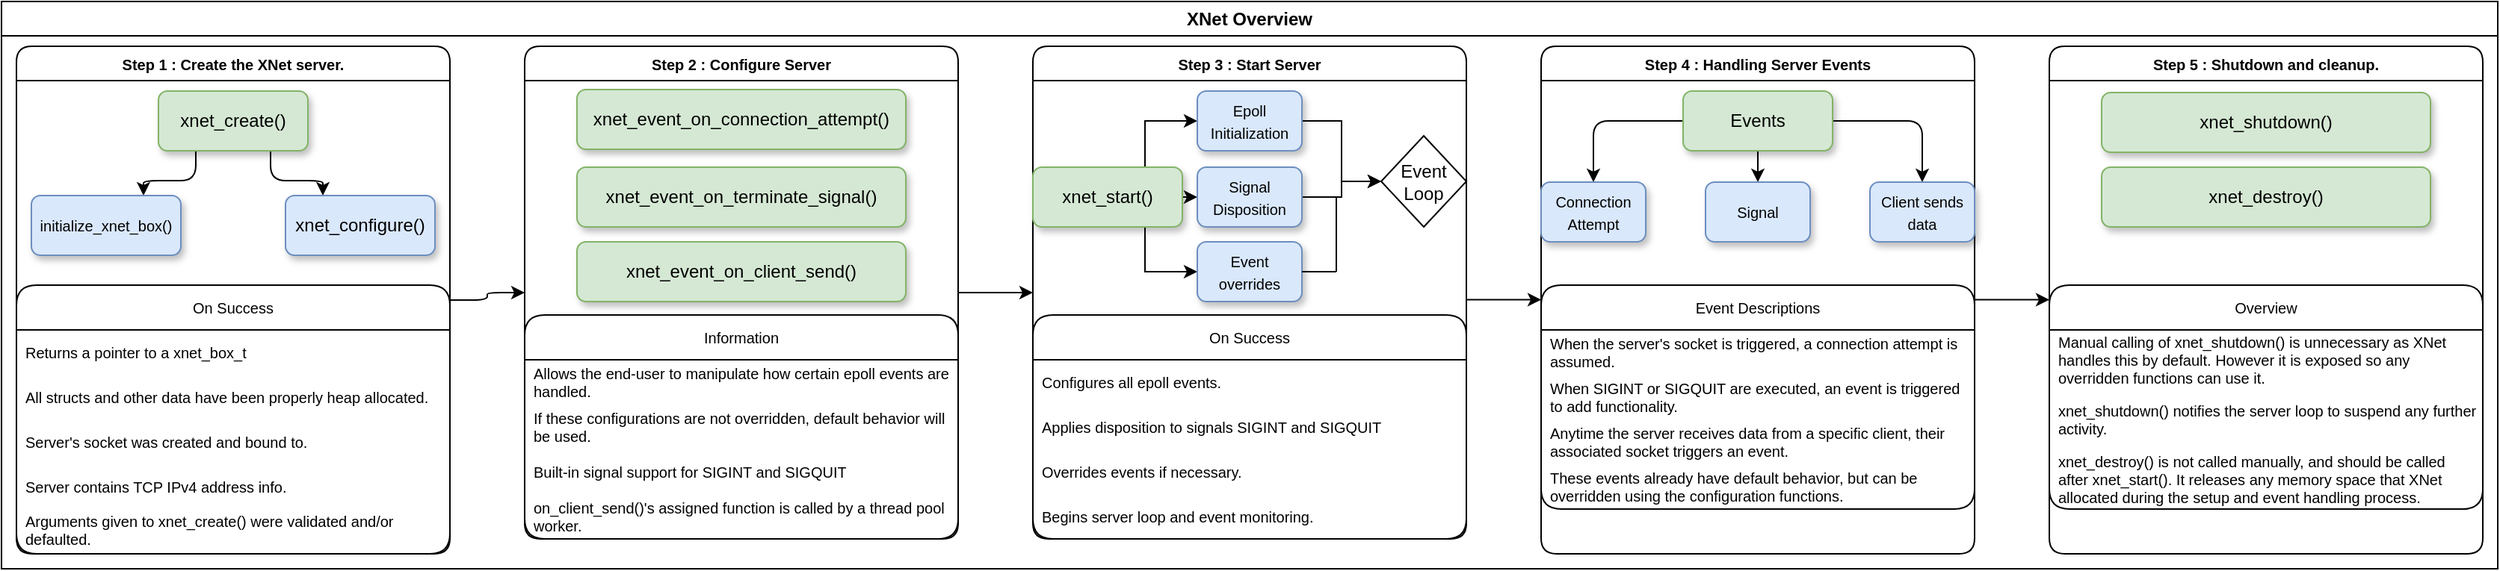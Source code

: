 <mxfile version="20.6.2" type="device"><diagram id="U3kUMdWVzxqKYm31NMez" name="Page-1"><mxGraphModel dx="2296" dy="1405" grid="1" gridSize="10" guides="1" tooltips="1" connect="1" arrows="1" fold="1" page="0" pageScale="1" pageWidth="850" pageHeight="1100" background="#ffffff" math="0" shadow="0"><root><mxCell id="0"/><mxCell id="1" parent="0"/><mxCell id="fwImOnN1tH01PNBXdMnB-1" value="XNet Overview" style="swimlane;whiteSpace=wrap;html=1;fillColor=default;strokeColor=default;swimlaneFillColor=default;collapsible=0;" parent="1" vertex="1"><mxGeometry x="-73" y="-190" width="1670" height="380" as="geometry"><mxRectangle width="140" height="30" as="alternateBounds"/></mxGeometry></mxCell><mxCell id="fwImOnN1tH01PNBXdMnB-83" style="edgeStyle=orthogonalEdgeStyle;rounded=1;orthogonalLoop=1;jettySize=auto;html=1;exitX=1;exitY=0.5;exitDx=0;exitDy=0;fontSize=10;" parent="fwImOnN1tH01PNBXdMnB-1" source="fwImOnN1tH01PNBXdMnB-35" target="fwImOnN1tH01PNBXdMnB-71" edge="1"><mxGeometry relative="1" as="geometry"/></mxCell><mxCell id="fwImOnN1tH01PNBXdMnB-35" value="Step 1 : Create the XNet server." style="swimlane;whiteSpace=wrap;html=1;rounded=1;shadow=0;glass=0;strokeColor=default;fontSize=10;fillColor=default;swimlaneLine=1;collapsible=0;" parent="fwImOnN1tH01PNBXdMnB-1" vertex="1"><mxGeometry x="10" y="30" width="290" height="340" as="geometry"><mxRectangle x="10" y="30" width="190" height="30" as="alternateBounds"/></mxGeometry></mxCell><mxCell id="fwImOnN1tH01PNBXdMnB-45" style="edgeStyle=orthogonalEdgeStyle;rounded=1;orthogonalLoop=1;jettySize=auto;html=1;exitX=0.75;exitY=1;exitDx=0;exitDy=0;entryX=0.25;entryY=0;entryDx=0;entryDy=0;fontSize=10;" parent="fwImOnN1tH01PNBXdMnB-35" source="fwImOnN1tH01PNBXdMnB-17" target="fwImOnN1tH01PNBXdMnB-20" edge="1"><mxGeometry relative="1" as="geometry"/></mxCell><mxCell id="fwImOnN1tH01PNBXdMnB-47" style="edgeStyle=orthogonalEdgeStyle;rounded=1;orthogonalLoop=1;jettySize=auto;html=1;exitX=0.25;exitY=1;exitDx=0;exitDy=0;entryX=0.75;entryY=0;entryDx=0;entryDy=0;fontSize=10;" parent="fwImOnN1tH01PNBXdMnB-35" source="fwImOnN1tH01PNBXdMnB-17" target="fwImOnN1tH01PNBXdMnB-19" edge="1"><mxGeometry relative="1" as="geometry"/></mxCell><mxCell id="fwImOnN1tH01PNBXdMnB-17" value="xnet_create()" style="whiteSpace=wrap;html=1;strokeColor=#82b366;fillColor=#d5e8d4;rounded=1;glass=0;shadow=1;" parent="fwImOnN1tH01PNBXdMnB-35" vertex="1"><mxGeometry x="95" y="30" width="100" height="40" as="geometry"/></mxCell><mxCell id="fwImOnN1tH01PNBXdMnB-19" value="&lt;font style=&quot;font-size: 10px;&quot;&gt;initialize_xnet_box()&lt;/font&gt;" style="whiteSpace=wrap;html=1;strokeColor=#6c8ebf;fillColor=#dae8fc;rounded=1;glass=0;shadow=1;" parent="fwImOnN1tH01PNBXdMnB-35" vertex="1"><mxGeometry x="10" y="100" width="100" height="40" as="geometry"/></mxCell><mxCell id="fwImOnN1tH01PNBXdMnB-20" value="xnet_configure()" style="whiteSpace=wrap;html=1;strokeColor=#6c8ebf;fillColor=#dae8fc;rounded=1;glass=0;shadow=1;" parent="fwImOnN1tH01PNBXdMnB-35" vertex="1"><mxGeometry x="180" y="100" width="100" height="40" as="geometry"/></mxCell><mxCell id="fwImOnN1tH01PNBXdMnB-65" value="On Success" style="swimlane;fontStyle=0;childLayout=stackLayout;horizontal=1;startSize=30;horizontalStack=0;resizeParent=1;resizeParentMax=0;resizeLast=0;collapsible=0;marginBottom=0;whiteSpace=wrap;html=1;rounded=1;shadow=0;glass=0;strokeColor=default;fontSize=10;fillColor=default;" parent="fwImOnN1tH01PNBXdMnB-35" vertex="1"><mxGeometry y="160" width="290" height="180" as="geometry"><mxRectangle y="160" width="90" height="30" as="alternateBounds"/></mxGeometry></mxCell><mxCell id="fwImOnN1tH01PNBXdMnB-66" value="Returns a pointer to a xnet_box_t" style="text;strokeColor=none;fillColor=none;align=left;verticalAlign=middle;spacingLeft=4;spacingRight=4;overflow=hidden;points=[[0,0.5],[1,0.5]];portConstraint=eastwest;rotatable=0;whiteSpace=wrap;html=1;rounded=1;shadow=0;glass=0;fontSize=10;" parent="fwImOnN1tH01PNBXdMnB-65" vertex="1"><mxGeometry y="30" width="290" height="30" as="geometry"/></mxCell><mxCell id="fwImOnN1tH01PNBXdMnB-67" value="All structs and other data have been properly heap allocated." style="text;strokeColor=none;fillColor=none;align=left;verticalAlign=middle;spacingLeft=4;spacingRight=4;overflow=hidden;points=[[0,0.5],[1,0.5]];portConstraint=eastwest;rotatable=0;whiteSpace=wrap;html=1;rounded=1;shadow=0;glass=0;fontSize=10;" parent="fwImOnN1tH01PNBXdMnB-65" vertex="1"><mxGeometry y="60" width="290" height="30" as="geometry"/></mxCell><mxCell id="fwImOnN1tH01PNBXdMnB-69" value="Server's socket was created and bound to." style="text;strokeColor=none;fillColor=none;align=left;verticalAlign=middle;spacingLeft=4;spacingRight=4;overflow=hidden;points=[[0,0.5],[1,0.5]];portConstraint=eastwest;rotatable=0;whiteSpace=wrap;html=1;rounded=1;shadow=0;glass=0;fontSize=10;" parent="fwImOnN1tH01PNBXdMnB-65" vertex="1"><mxGeometry y="90" width="290" height="30" as="geometry"/></mxCell><mxCell id="fwImOnN1tH01PNBXdMnB-70" value="Server contains TCP IPv4 address info." style="text;strokeColor=none;fillColor=none;align=left;verticalAlign=middle;spacingLeft=4;spacingRight=4;overflow=hidden;points=[[0,0.5],[1,0.5]];portConstraint=eastwest;rotatable=0;whiteSpace=wrap;html=1;rounded=1;shadow=0;glass=0;fontSize=10;" parent="fwImOnN1tH01PNBXdMnB-65" vertex="1"><mxGeometry y="120" width="290" height="30" as="geometry"/></mxCell><mxCell id="fwImOnN1tH01PNBXdMnB-68" value="Arguments given to xnet_create() were validated and/or defaulted.&lt;span style=&quot;color: rgba(0, 0, 0, 0); font-family: monospace; font-size: 0px;&quot;&gt;%3CmxGraphModel%3E%3Croot%3E%3CmxCell%20id%3D%220%22%2F%3E%3CmxCell%20id%3D%221%22%20parent%3D%220%22%2F%3E%3CmxCell%20id%3D%222%22%20value%3D%22Item%202%22%20style%3D%22text%3BstrokeColor%3Dnone%3BfillColor%3Dnone%3Balign%3Dleft%3BverticalAlign%3Dmiddle%3BspacingLeft%3D4%3BspacingRight%3D4%3Boverflow%3Dhidden%3Bpoints%3D%5B%5B0%2C0.5%5D%2C%5B1%2C0.5%5D%5D%3BportConstraint%3Deastwest%3Brotatable%3D0%3BwhiteSpace%3Dwrap%3Bhtml%3D1%3Brounded%3D1%3Bshadow%3D0%3Bglass%3D0%3BfontSize%3D10%3B%22%20vertex%3D%221%22%20parent%3D%221%22%3E%3CmxGeometry%20x%3D%2285%22%20y%3D%22300%22%20width%3D%22140%22%20height%3D%2230%22%20as%3D%22geometry%22%2F%3E%3C%2FmxCell%3E%3C%2Froot%3E%3C%2FmxGraphModel%3E&lt;/span&gt;&lt;br&gt;&lt;span style=&quot;color: rgba(0, 0, 0, 0); font-family: monospace; font-size: 0px;&quot;&gt;%3CmxGraphModel%3E%3Croot%3E%3CmxCell%20id%3D%220%22%2F%3E%3CmxCell%20id%3D%221%22%20parent%3D%220%22%2F%3E%3CmxCell%20id%3D%222%22%20value%3D%22Item%202%22%20style%3D%22text%3BstrokeColor%3Dnone%3BfillColor%3Dnone%3Balign%3Dleft%3BverticalAlign%3Dmiddle%3BspacingLeft%3D4%3BspacingRight%3D4%3Boverflow%3Dhidden%3Bpoints%3D%5B%5B0%2C0.5%5D%2C%5B1%2C0.5%5D%5D%3BportConstraint%3Deastwest%3Brotatable%3D0%3BwhiteSpace%3Dwrap%3Bhtml%3D1%3Brounded%3D1%3Bshadow%3D0%3Bglass%3D0%3BfontSize%3D10%3B%22%20vertex%3D%221%22%20parent%3D%221%22%3E%3CmxGeometry%20x%3D%2285%22%20y%3D%22300%22%20width%3D%22140%22%20height%3D%2230%22%20as%3D%22geometry%22%2F%3E%3C%2FmxCell%3E%3C%2Froot%3E%3C%2FmxGraphModel%3E&lt;/span&gt;" style="text;strokeColor=none;fillColor=none;align=left;verticalAlign=middle;spacingLeft=4;spacingRight=4;overflow=hidden;points=[[0,0.5],[1,0.5]];portConstraint=eastwest;rotatable=0;whiteSpace=wrap;html=1;rounded=1;shadow=0;glass=0;fontSize=10;" parent="fwImOnN1tH01PNBXdMnB-65" vertex="1"><mxGeometry y="150" width="290" height="30" as="geometry"/></mxCell><mxCell id="fwImOnN1tH01PNBXdMnB-96" style="edgeStyle=orthogonalEdgeStyle;rounded=1;orthogonalLoop=1;jettySize=auto;html=1;exitX=1;exitY=0.5;exitDx=0;exitDy=0;entryX=0;entryY=0.5;entryDx=0;entryDy=0;fontSize=10;" parent="fwImOnN1tH01PNBXdMnB-1" source="fwImOnN1tH01PNBXdMnB-71" target="fwImOnN1tH01PNBXdMnB-84" edge="1"><mxGeometry relative="1" as="geometry"/></mxCell><mxCell id="fwImOnN1tH01PNBXdMnB-71" value="Step 2 : Configure Server" style="swimlane;whiteSpace=wrap;html=1;rounded=1;shadow=0;glass=0;strokeColor=default;fontSize=10;fillColor=default;swimlaneLine=1;collapsible=0;" parent="fwImOnN1tH01PNBXdMnB-1" vertex="1"><mxGeometry x="350" y="30" width="290" height="330" as="geometry"><mxRectangle x="10" y="30" width="190" height="30" as="alternateBounds"/></mxGeometry></mxCell><mxCell id="fwImOnN1tH01PNBXdMnB-74" value="xnet_event_on_connection_attempt()" style="whiteSpace=wrap;html=1;strokeColor=#82b366;fillColor=#d5e8d4;rounded=1;glass=0;shadow=1;" parent="fwImOnN1tH01PNBXdMnB-71" vertex="1"><mxGeometry x="35" y="29" width="220" height="40" as="geometry"/></mxCell><mxCell id="fwImOnN1tH01PNBXdMnB-77" value="Information" style="swimlane;fontStyle=0;childLayout=stackLayout;horizontal=1;startSize=30;horizontalStack=0;resizeParent=1;resizeParentMax=0;resizeLast=0;collapsible=0;marginBottom=0;whiteSpace=wrap;html=1;rounded=1;shadow=0;glass=0;strokeColor=default;fontSize=10;fillColor=default;" parent="fwImOnN1tH01PNBXdMnB-71" vertex="1"><mxGeometry y="180" width="290" height="150" as="geometry"><mxRectangle y="160" width="90" height="30" as="alternateBounds"/></mxGeometry></mxCell><mxCell id="fwImOnN1tH01PNBXdMnB-78" value="Allows the end-user to manipulate how certain epoll events are handled." style="text;strokeColor=none;fillColor=none;align=left;verticalAlign=middle;spacingLeft=4;spacingRight=4;overflow=hidden;points=[[0,0.5],[1,0.5]];portConstraint=eastwest;rotatable=0;whiteSpace=wrap;html=1;rounded=1;shadow=0;glass=0;fontSize=10;" parent="fwImOnN1tH01PNBXdMnB-77" vertex="1"><mxGeometry y="30" width="290" height="30" as="geometry"/></mxCell><mxCell id="fwImOnN1tH01PNBXdMnB-79" value="If these configurations are not overridden, default behavior will be used." style="text;strokeColor=none;fillColor=none;align=left;verticalAlign=middle;spacingLeft=4;spacingRight=4;overflow=hidden;points=[[0,0.5],[1,0.5]];portConstraint=eastwest;rotatable=0;whiteSpace=wrap;html=1;rounded=1;shadow=0;glass=0;fontSize=10;" parent="fwImOnN1tH01PNBXdMnB-77" vertex="1"><mxGeometry y="60" width="290" height="30" as="geometry"/></mxCell><mxCell id="fwImOnN1tH01PNBXdMnB-80" value="Built-in signal support for SIGINT and SIGQUIT" style="text;strokeColor=none;fillColor=none;align=left;verticalAlign=middle;spacingLeft=4;spacingRight=4;overflow=hidden;points=[[0,0.5],[1,0.5]];portConstraint=eastwest;rotatable=0;whiteSpace=wrap;html=1;rounded=1;shadow=0;glass=0;fontSize=10;" parent="fwImOnN1tH01PNBXdMnB-77" vertex="1"><mxGeometry y="90" width="290" height="30" as="geometry"/></mxCell><mxCell id="fwImOnN1tH01PNBXdMnB-81" value="on_client_send()'s assigned function is called by a thread pool worker." style="text;strokeColor=none;fillColor=none;align=left;verticalAlign=middle;spacingLeft=4;spacingRight=4;overflow=hidden;points=[[0,0.5],[1,0.5]];portConstraint=eastwest;rotatable=0;whiteSpace=wrap;html=1;rounded=1;shadow=0;glass=0;fontSize=10;" parent="fwImOnN1tH01PNBXdMnB-77" vertex="1"><mxGeometry y="120" width="290" height="30" as="geometry"/></mxCell><mxCell id="fwImOnN1tH01PNBXdMnB-134" value="xnet_event_on_terminate_signal()" style="whiteSpace=wrap;html=1;strokeColor=#82b366;fillColor=#d5e8d4;rounded=1;glass=0;shadow=1;" parent="fwImOnN1tH01PNBXdMnB-71" vertex="1"><mxGeometry x="35" y="81" width="220" height="40" as="geometry"/></mxCell><mxCell id="fwImOnN1tH01PNBXdMnB-136" value="xnet_event_on_client_send()" style="whiteSpace=wrap;html=1;strokeColor=#82b366;fillColor=#d5e8d4;rounded=1;glass=0;shadow=1;" parent="fwImOnN1tH01PNBXdMnB-71" vertex="1"><mxGeometry x="35" y="131" width="220" height="40" as="geometry"/></mxCell><mxCell id="fwImOnN1tH01PNBXdMnB-84" value="Step 3 : Start Server" style="swimlane;whiteSpace=wrap;html=1;rounded=1;shadow=0;glass=0;strokeColor=default;fontSize=10;fillColor=default;swimlaneLine=1;collapsible=0;" parent="fwImOnN1tH01PNBXdMnB-1" vertex="1"><mxGeometry x="690" y="30" width="290" height="330" as="geometry"><mxRectangle x="10" y="30" width="190" height="30" as="alternateBounds"/></mxGeometry></mxCell><mxCell id="wI9OLDgBLWhN4gSsb_Ak-46" style="edgeStyle=orthogonalEdgeStyle;rounded=0;orthogonalLoop=1;jettySize=auto;html=1;exitX=0.75;exitY=0;exitDx=0;exitDy=0;entryX=0;entryY=0.5;entryDx=0;entryDy=0;" edge="1" parent="fwImOnN1tH01PNBXdMnB-84" source="fwImOnN1tH01PNBXdMnB-87" target="wI9OLDgBLWhN4gSsb_Ak-40"><mxGeometry relative="1" as="geometry"/></mxCell><mxCell id="wI9OLDgBLWhN4gSsb_Ak-47" style="edgeStyle=orthogonalEdgeStyle;rounded=0;orthogonalLoop=1;jettySize=auto;html=1;exitX=0.75;exitY=1;exitDx=0;exitDy=0;entryX=0;entryY=0.5;entryDx=0;entryDy=0;" edge="1" parent="fwImOnN1tH01PNBXdMnB-84" source="fwImOnN1tH01PNBXdMnB-87" target="wI9OLDgBLWhN4gSsb_Ak-43"><mxGeometry relative="1" as="geometry"/></mxCell><mxCell id="wI9OLDgBLWhN4gSsb_Ak-48" style="edgeStyle=orthogonalEdgeStyle;rounded=0;orthogonalLoop=1;jettySize=auto;html=1;exitX=1;exitY=0.5;exitDx=0;exitDy=0;entryX=0;entryY=0.5;entryDx=0;entryDy=0;" edge="1" parent="fwImOnN1tH01PNBXdMnB-84" source="fwImOnN1tH01PNBXdMnB-87" target="wI9OLDgBLWhN4gSsb_Ak-41"><mxGeometry relative="1" as="geometry"/></mxCell><mxCell id="fwImOnN1tH01PNBXdMnB-87" value="xnet_start()" style="whiteSpace=wrap;html=1;strokeColor=#82b366;fillColor=#d5e8d4;rounded=1;glass=0;shadow=1;" parent="fwImOnN1tH01PNBXdMnB-84" vertex="1"><mxGeometry y="81" width="100" height="40" as="geometry"/></mxCell><mxCell id="fwImOnN1tH01PNBXdMnB-90" value="On Success" style="swimlane;fontStyle=0;childLayout=stackLayout;horizontal=1;startSize=30;horizontalStack=0;resizeParent=1;resizeParentMax=0;resizeLast=0;collapsible=0;marginBottom=0;whiteSpace=wrap;html=1;rounded=1;shadow=0;glass=0;strokeColor=default;fontSize=10;fillColor=default;" parent="fwImOnN1tH01PNBXdMnB-84" vertex="1"><mxGeometry y="180" width="290" height="150" as="geometry"><mxRectangle y="160" width="90" height="30" as="alternateBounds"/></mxGeometry></mxCell><mxCell id="fwImOnN1tH01PNBXdMnB-91" value="Configures all epoll events." style="text;strokeColor=none;fillColor=none;align=left;verticalAlign=middle;spacingLeft=4;spacingRight=4;overflow=hidden;points=[[0,0.5],[1,0.5]];portConstraint=eastwest;rotatable=0;whiteSpace=wrap;html=1;rounded=1;shadow=0;glass=0;fontSize=10;" parent="fwImOnN1tH01PNBXdMnB-90" vertex="1"><mxGeometry y="30" width="290" height="30" as="geometry"/></mxCell><mxCell id="fwImOnN1tH01PNBXdMnB-92" value="Applies disposition to signals SIGINT and SIGQUIT" style="text;strokeColor=none;fillColor=none;align=left;verticalAlign=middle;spacingLeft=4;spacingRight=4;overflow=hidden;points=[[0,0.5],[1,0.5]];portConstraint=eastwest;rotatable=0;whiteSpace=wrap;html=1;rounded=1;shadow=0;glass=0;fontSize=10;" parent="fwImOnN1tH01PNBXdMnB-90" vertex="1"><mxGeometry y="60" width="290" height="30" as="geometry"/></mxCell><mxCell id="fwImOnN1tH01PNBXdMnB-93" value="Overrides events if necessary." style="text;strokeColor=none;fillColor=none;align=left;verticalAlign=middle;spacingLeft=4;spacingRight=4;overflow=hidden;points=[[0,0.5],[1,0.5]];portConstraint=eastwest;rotatable=0;whiteSpace=wrap;html=1;rounded=1;shadow=0;glass=0;fontSize=10;" parent="fwImOnN1tH01PNBXdMnB-90" vertex="1"><mxGeometry y="90" width="290" height="30" as="geometry"/></mxCell><mxCell id="fwImOnN1tH01PNBXdMnB-94" value="Begins server loop and event monitoring." style="text;strokeColor=none;fillColor=none;align=left;verticalAlign=middle;spacingLeft=4;spacingRight=4;overflow=hidden;points=[[0,0.5],[1,0.5]];portConstraint=eastwest;rotatable=0;whiteSpace=wrap;html=1;rounded=1;shadow=0;glass=0;fontSize=10;" parent="fwImOnN1tH01PNBXdMnB-90" vertex="1"><mxGeometry y="120" width="290" height="30" as="geometry"/></mxCell><mxCell id="wI9OLDgBLWhN4gSsb_Ak-52" style="edgeStyle=orthogonalEdgeStyle;rounded=0;orthogonalLoop=1;jettySize=auto;html=1;exitX=1;exitY=0.5;exitDx=0;exitDy=0;entryX=0;entryY=0.5;entryDx=0;entryDy=0;" edge="1" parent="fwImOnN1tH01PNBXdMnB-84" source="wI9OLDgBLWhN4gSsb_Ak-40" target="wI9OLDgBLWhN4gSsb_Ak-42"><mxGeometry relative="1" as="geometry"/></mxCell><mxCell id="wI9OLDgBLWhN4gSsb_Ak-40" value="&lt;font style=&quot;font-size: 10px;&quot;&gt;Epoll Initialization&lt;/font&gt;" style="whiteSpace=wrap;html=1;strokeColor=#6c8ebf;fillColor=#dae8fc;rounded=1;glass=0;shadow=1;" vertex="1" parent="fwImOnN1tH01PNBXdMnB-84"><mxGeometry x="110" y="30" width="70" height="40" as="geometry"/></mxCell><mxCell id="wI9OLDgBLWhN4gSsb_Ak-49" style="edgeStyle=orthogonalEdgeStyle;rounded=0;orthogonalLoop=1;jettySize=auto;html=1;exitX=1;exitY=0.5;exitDx=0;exitDy=0;" edge="1" parent="fwImOnN1tH01PNBXdMnB-84" source="wI9OLDgBLWhN4gSsb_Ak-41" target="wI9OLDgBLWhN4gSsb_Ak-42"><mxGeometry relative="1" as="geometry"/></mxCell><mxCell id="wI9OLDgBLWhN4gSsb_Ak-41" value="&lt;font style=&quot;font-size: 10px;&quot;&gt;Signal Disposition&lt;/font&gt;" style="whiteSpace=wrap;html=1;strokeColor=#6c8ebf;fillColor=#dae8fc;rounded=1;glass=0;shadow=1;" vertex="1" parent="fwImOnN1tH01PNBXdMnB-84"><mxGeometry x="110" y="81" width="70" height="40" as="geometry"/></mxCell><mxCell id="wI9OLDgBLWhN4gSsb_Ak-42" value="Event Loop" style="rhombus;whiteSpace=wrap;html=1;" vertex="1" parent="fwImOnN1tH01PNBXdMnB-84"><mxGeometry x="233" y="60" width="57" height="61" as="geometry"/></mxCell><mxCell id="wI9OLDgBLWhN4gSsb_Ak-43" value="&lt;font style=&quot;font-size: 10px;&quot;&gt;Event overrides&lt;/font&gt;" style="whiteSpace=wrap;html=1;strokeColor=#6c8ebf;fillColor=#dae8fc;rounded=1;glass=0;shadow=1;" vertex="1" parent="fwImOnN1tH01PNBXdMnB-84"><mxGeometry x="110" y="131" width="70" height="40" as="geometry"/></mxCell><mxCell id="wI9OLDgBLWhN4gSsb_Ak-55" value="" style="endArrow=none;html=1;rounded=0;exitX=1;exitY=0.5;exitDx=0;exitDy=0;" edge="1" parent="fwImOnN1tH01PNBXdMnB-84" source="wI9OLDgBLWhN4gSsb_Ak-43"><mxGeometry width="50" height="50" relative="1" as="geometry"><mxPoint x="213" y="191" as="sourcePoint"/><mxPoint x="203" y="151" as="targetPoint"/></mxGeometry></mxCell><mxCell id="wI9OLDgBLWhN4gSsb_Ak-56" value="" style="endArrow=none;html=1;rounded=0;" edge="1" parent="fwImOnN1tH01PNBXdMnB-84"><mxGeometry width="50" height="50" relative="1" as="geometry"><mxPoint x="203" y="151" as="sourcePoint"/><mxPoint x="203" y="101" as="targetPoint"/></mxGeometry></mxCell><mxCell id="fwImOnN1tH01PNBXdMnB-97" value="Step 4 : Handling Server Events" style="swimlane;whiteSpace=wrap;html=1;rounded=1;shadow=0;glass=0;strokeColor=default;fontSize=10;fillColor=default;swimlaneLine=1;collapsible=0;" parent="fwImOnN1tH01PNBXdMnB-1" vertex="1"><mxGeometry x="1030" y="30" width="290" height="340" as="geometry"><mxRectangle x="10" y="30" width="190" height="30" as="alternateBounds"/></mxGeometry></mxCell><mxCell id="fwImOnN1tH01PNBXdMnB-157" style="edgeStyle=orthogonalEdgeStyle;rounded=1;orthogonalLoop=1;jettySize=auto;html=1;exitX=0;exitY=0.5;exitDx=0;exitDy=0;entryX=0.5;entryY=0;entryDx=0;entryDy=0;fontSize=10;" parent="fwImOnN1tH01PNBXdMnB-97" source="fwImOnN1tH01PNBXdMnB-100" target="fwImOnN1tH01PNBXdMnB-101" edge="1"><mxGeometry relative="1" as="geometry"/></mxCell><mxCell id="fwImOnN1tH01PNBXdMnB-158" style="edgeStyle=orthogonalEdgeStyle;rounded=1;orthogonalLoop=1;jettySize=auto;html=1;exitX=1;exitY=0.5;exitDx=0;exitDy=0;entryX=0.5;entryY=0;entryDx=0;entryDy=0;fontSize=10;" parent="fwImOnN1tH01PNBXdMnB-97" source="fwImOnN1tH01PNBXdMnB-100" target="fwImOnN1tH01PNBXdMnB-155" edge="1"><mxGeometry relative="1" as="geometry"/></mxCell><mxCell id="fwImOnN1tH01PNBXdMnB-159" style="edgeStyle=orthogonalEdgeStyle;rounded=1;orthogonalLoop=1;jettySize=auto;html=1;exitX=0.5;exitY=1;exitDx=0;exitDy=0;entryX=0.5;entryY=0;entryDx=0;entryDy=0;fontSize=10;" parent="fwImOnN1tH01PNBXdMnB-97" source="fwImOnN1tH01PNBXdMnB-100" target="fwImOnN1tH01PNBXdMnB-154" edge="1"><mxGeometry relative="1" as="geometry"/></mxCell><mxCell id="fwImOnN1tH01PNBXdMnB-100" value="Events" style="whiteSpace=wrap;html=1;strokeColor=#82b366;fillColor=#d5e8d4;rounded=1;glass=0;shadow=1;" parent="fwImOnN1tH01PNBXdMnB-97" vertex="1"><mxGeometry x="95" y="30" width="100" height="40" as="geometry"/></mxCell><mxCell id="fwImOnN1tH01PNBXdMnB-101" value="&lt;font style=&quot;font-size: 10px;&quot;&gt;Connection Attempt&lt;/font&gt;" style="whiteSpace=wrap;html=1;strokeColor=#6c8ebf;fillColor=#dae8fc;rounded=1;glass=0;shadow=1;" parent="fwImOnN1tH01PNBXdMnB-97" vertex="1"><mxGeometry y="91" width="70" height="40" as="geometry"/></mxCell><mxCell id="fwImOnN1tH01PNBXdMnB-103" value="Event Descriptions" style="swimlane;fontStyle=0;childLayout=stackLayout;horizontal=1;startSize=30;horizontalStack=0;resizeParent=1;resizeParentMax=0;resizeLast=0;collapsible=0;marginBottom=0;whiteSpace=wrap;html=1;rounded=1;shadow=0;glass=0;strokeColor=default;fontSize=10;fillColor=default;" parent="fwImOnN1tH01PNBXdMnB-97" vertex="1"><mxGeometry y="160" width="290" height="150" as="geometry"><mxRectangle y="160" width="90" height="30" as="alternateBounds"/></mxGeometry></mxCell><mxCell id="fwImOnN1tH01PNBXdMnB-104" value="When the server's socket is triggered, a connection attempt is assumed." style="text;strokeColor=none;fillColor=none;align=left;verticalAlign=middle;spacingLeft=4;spacingRight=4;overflow=hidden;points=[[0,0.5],[1,0.5]];portConstraint=eastwest;rotatable=0;whiteSpace=wrap;html=1;rounded=1;shadow=0;glass=0;fontSize=10;" parent="fwImOnN1tH01PNBXdMnB-103" vertex="1"><mxGeometry y="30" width="290" height="30" as="geometry"/></mxCell><mxCell id="fwImOnN1tH01PNBXdMnB-105" value="When SIGINT or SIGQUIT are executed, an event is triggered to add functionality." style="text;strokeColor=none;fillColor=none;align=left;verticalAlign=middle;spacingLeft=4;spacingRight=4;overflow=hidden;points=[[0,0.5],[1,0.5]];portConstraint=eastwest;rotatable=0;whiteSpace=wrap;html=1;rounded=1;shadow=0;glass=0;fontSize=10;" parent="fwImOnN1tH01PNBXdMnB-103" vertex="1"><mxGeometry y="60" width="290" height="30" as="geometry"/></mxCell><mxCell id="fwImOnN1tH01PNBXdMnB-106" value="Anytime the server receives data from a specific client, their associated socket triggers an event." style="text;strokeColor=none;fillColor=none;align=left;verticalAlign=middle;spacingLeft=4;spacingRight=4;overflow=hidden;points=[[0,0.5],[1,0.5]];portConstraint=eastwest;rotatable=0;whiteSpace=wrap;html=1;rounded=1;shadow=0;glass=0;fontSize=10;" parent="fwImOnN1tH01PNBXdMnB-103" vertex="1"><mxGeometry y="90" width="290" height="30" as="geometry"/></mxCell><mxCell id="fwImOnN1tH01PNBXdMnB-160" value="These events already have default behavior, but can be overridden using the configuration functions.&amp;nbsp;" style="text;strokeColor=none;fillColor=none;align=left;verticalAlign=middle;spacingLeft=4;spacingRight=4;overflow=hidden;points=[[0,0.5],[1,0.5]];portConstraint=eastwest;rotatable=0;whiteSpace=wrap;html=1;rounded=1;shadow=0;glass=0;fontSize=10;" parent="fwImOnN1tH01PNBXdMnB-103" vertex="1"><mxGeometry y="120" width="290" height="30" as="geometry"/></mxCell><mxCell id="fwImOnN1tH01PNBXdMnB-154" value="&lt;font style=&quot;font-size: 10px;&quot;&gt;Signal&lt;/font&gt;" style="whiteSpace=wrap;html=1;strokeColor=#6c8ebf;fillColor=#dae8fc;rounded=1;glass=0;shadow=1;" parent="fwImOnN1tH01PNBXdMnB-97" vertex="1"><mxGeometry x="110" y="91" width="70" height="40" as="geometry"/></mxCell><mxCell id="fwImOnN1tH01PNBXdMnB-155" value="&lt;font style=&quot;font-size: 10px;&quot;&gt;Client sends data&lt;/font&gt;" style="whiteSpace=wrap;html=1;strokeColor=#6c8ebf;fillColor=#dae8fc;rounded=1;glass=0;shadow=1;" parent="fwImOnN1tH01PNBXdMnB-97" vertex="1"><mxGeometry x="220" y="91" width="70" height="40" as="geometry"/></mxCell><mxCell id="fwImOnN1tH01PNBXdMnB-112" style="edgeStyle=orthogonalEdgeStyle;rounded=1;orthogonalLoop=1;jettySize=auto;html=1;exitX=1;exitY=0.5;exitDx=0;exitDy=0;entryX=0;entryY=0.5;entryDx=0;entryDy=0;fontSize=10;" parent="fwImOnN1tH01PNBXdMnB-1" edge="1"><mxGeometry relative="1" as="geometry"><mxPoint x="980" y="199.8" as="sourcePoint"/><mxPoint x="1030" y="199.8" as="targetPoint"/></mxGeometry></mxCell><mxCell id="fwImOnN1tH01PNBXdMnB-113" value="Step 5 : Shutdown and cleanup." style="swimlane;whiteSpace=wrap;html=1;rounded=1;shadow=0;glass=0;strokeColor=default;fontSize=10;fillColor=default;swimlaneLine=1;collapsible=0;" parent="fwImOnN1tH01PNBXdMnB-1" vertex="1"><mxGeometry x="1370" y="30" width="290" height="340" as="geometry"><mxRectangle x="10" y="30" width="190" height="30" as="alternateBounds"/></mxGeometry></mxCell><mxCell id="fwImOnN1tH01PNBXdMnB-119" value="Overview" style="swimlane;fontStyle=0;childLayout=stackLayout;horizontal=1;startSize=30;horizontalStack=0;resizeParent=1;resizeParentMax=0;resizeLast=0;collapsible=0;marginBottom=0;whiteSpace=wrap;html=1;rounded=1;shadow=0;glass=0;strokeColor=default;fontSize=10;fillColor=default;" parent="fwImOnN1tH01PNBXdMnB-113" vertex="1"><mxGeometry y="160" width="290" height="150" as="geometry"><mxRectangle y="160" width="90" height="30" as="alternateBounds"/></mxGeometry></mxCell><mxCell id="fwImOnN1tH01PNBXdMnB-120" value="Manual calling of xnet_shutdown() is unnecessary as XNet handles this by default. However it is exposed so any overridden functions can use it." style="text;strokeColor=none;fillColor=none;align=left;verticalAlign=middle;spacingLeft=4;spacingRight=4;overflow=hidden;points=[[0,0.5],[1,0.5]];portConstraint=eastwest;rotatable=0;whiteSpace=wrap;html=1;rounded=1;shadow=0;glass=0;fontSize=10;" parent="fwImOnN1tH01PNBXdMnB-119" vertex="1"><mxGeometry y="30" width="290" height="40" as="geometry"/></mxCell><mxCell id="wI9OLDgBLWhN4gSsb_Ak-5" value="xnet_shutdown() notifies the server loop to suspend any further activity." style="text;strokeColor=none;fillColor=none;align=left;verticalAlign=middle;spacingLeft=4;spacingRight=4;overflow=hidden;points=[[0,0.5],[1,0.5]];portConstraint=eastwest;rotatable=0;whiteSpace=wrap;html=1;rounded=1;shadow=0;glass=0;fontSize=10;" vertex="1" parent="fwImOnN1tH01PNBXdMnB-119"><mxGeometry y="70" width="290" height="40" as="geometry"/></mxCell><mxCell id="wI9OLDgBLWhN4gSsb_Ak-6" value="xnet_destroy() is not called manually, and should be called after xnet_start(). It releases any memory space that XNet allocated during the setup and event handling process." style="text;strokeColor=none;fillColor=none;align=left;verticalAlign=middle;spacingLeft=4;spacingRight=4;overflow=hidden;points=[[0,0.5],[1,0.5]];portConstraint=eastwest;rotatable=0;whiteSpace=wrap;html=1;rounded=1;shadow=0;glass=0;fontSize=10;" vertex="1" parent="fwImOnN1tH01PNBXdMnB-119"><mxGeometry y="110" width="290" height="40" as="geometry"/></mxCell><mxCell id="wI9OLDgBLWhN4gSsb_Ak-2" value="xnet_shutdown()" style="whiteSpace=wrap;html=1;strokeColor=#82b366;fillColor=#d5e8d4;rounded=1;glass=0;shadow=1;" vertex="1" parent="fwImOnN1tH01PNBXdMnB-113"><mxGeometry x="35" y="31" width="220" height="40" as="geometry"/></mxCell><mxCell id="wI9OLDgBLWhN4gSsb_Ak-3" value="xnet_destroy()" style="whiteSpace=wrap;html=1;strokeColor=#82b366;fillColor=#d5e8d4;rounded=1;glass=0;shadow=1;" vertex="1" parent="fwImOnN1tH01PNBXdMnB-113"><mxGeometry x="35" y="81" width="220" height="40" as="geometry"/></mxCell><mxCell id="fwImOnN1tH01PNBXdMnB-125" style="edgeStyle=orthogonalEdgeStyle;rounded=1;orthogonalLoop=1;jettySize=auto;html=1;exitX=1;exitY=0.5;exitDx=0;exitDy=0;entryX=0;entryY=0.5;entryDx=0;entryDy=0;fontSize=10;" parent="fwImOnN1tH01PNBXdMnB-1" edge="1"><mxGeometry relative="1" as="geometry"><mxPoint x="1320" y="199.8" as="sourcePoint"/><mxPoint x="1370" y="199.8" as="targetPoint"/></mxGeometry></mxCell></root></mxGraphModel></diagram></mxfile>